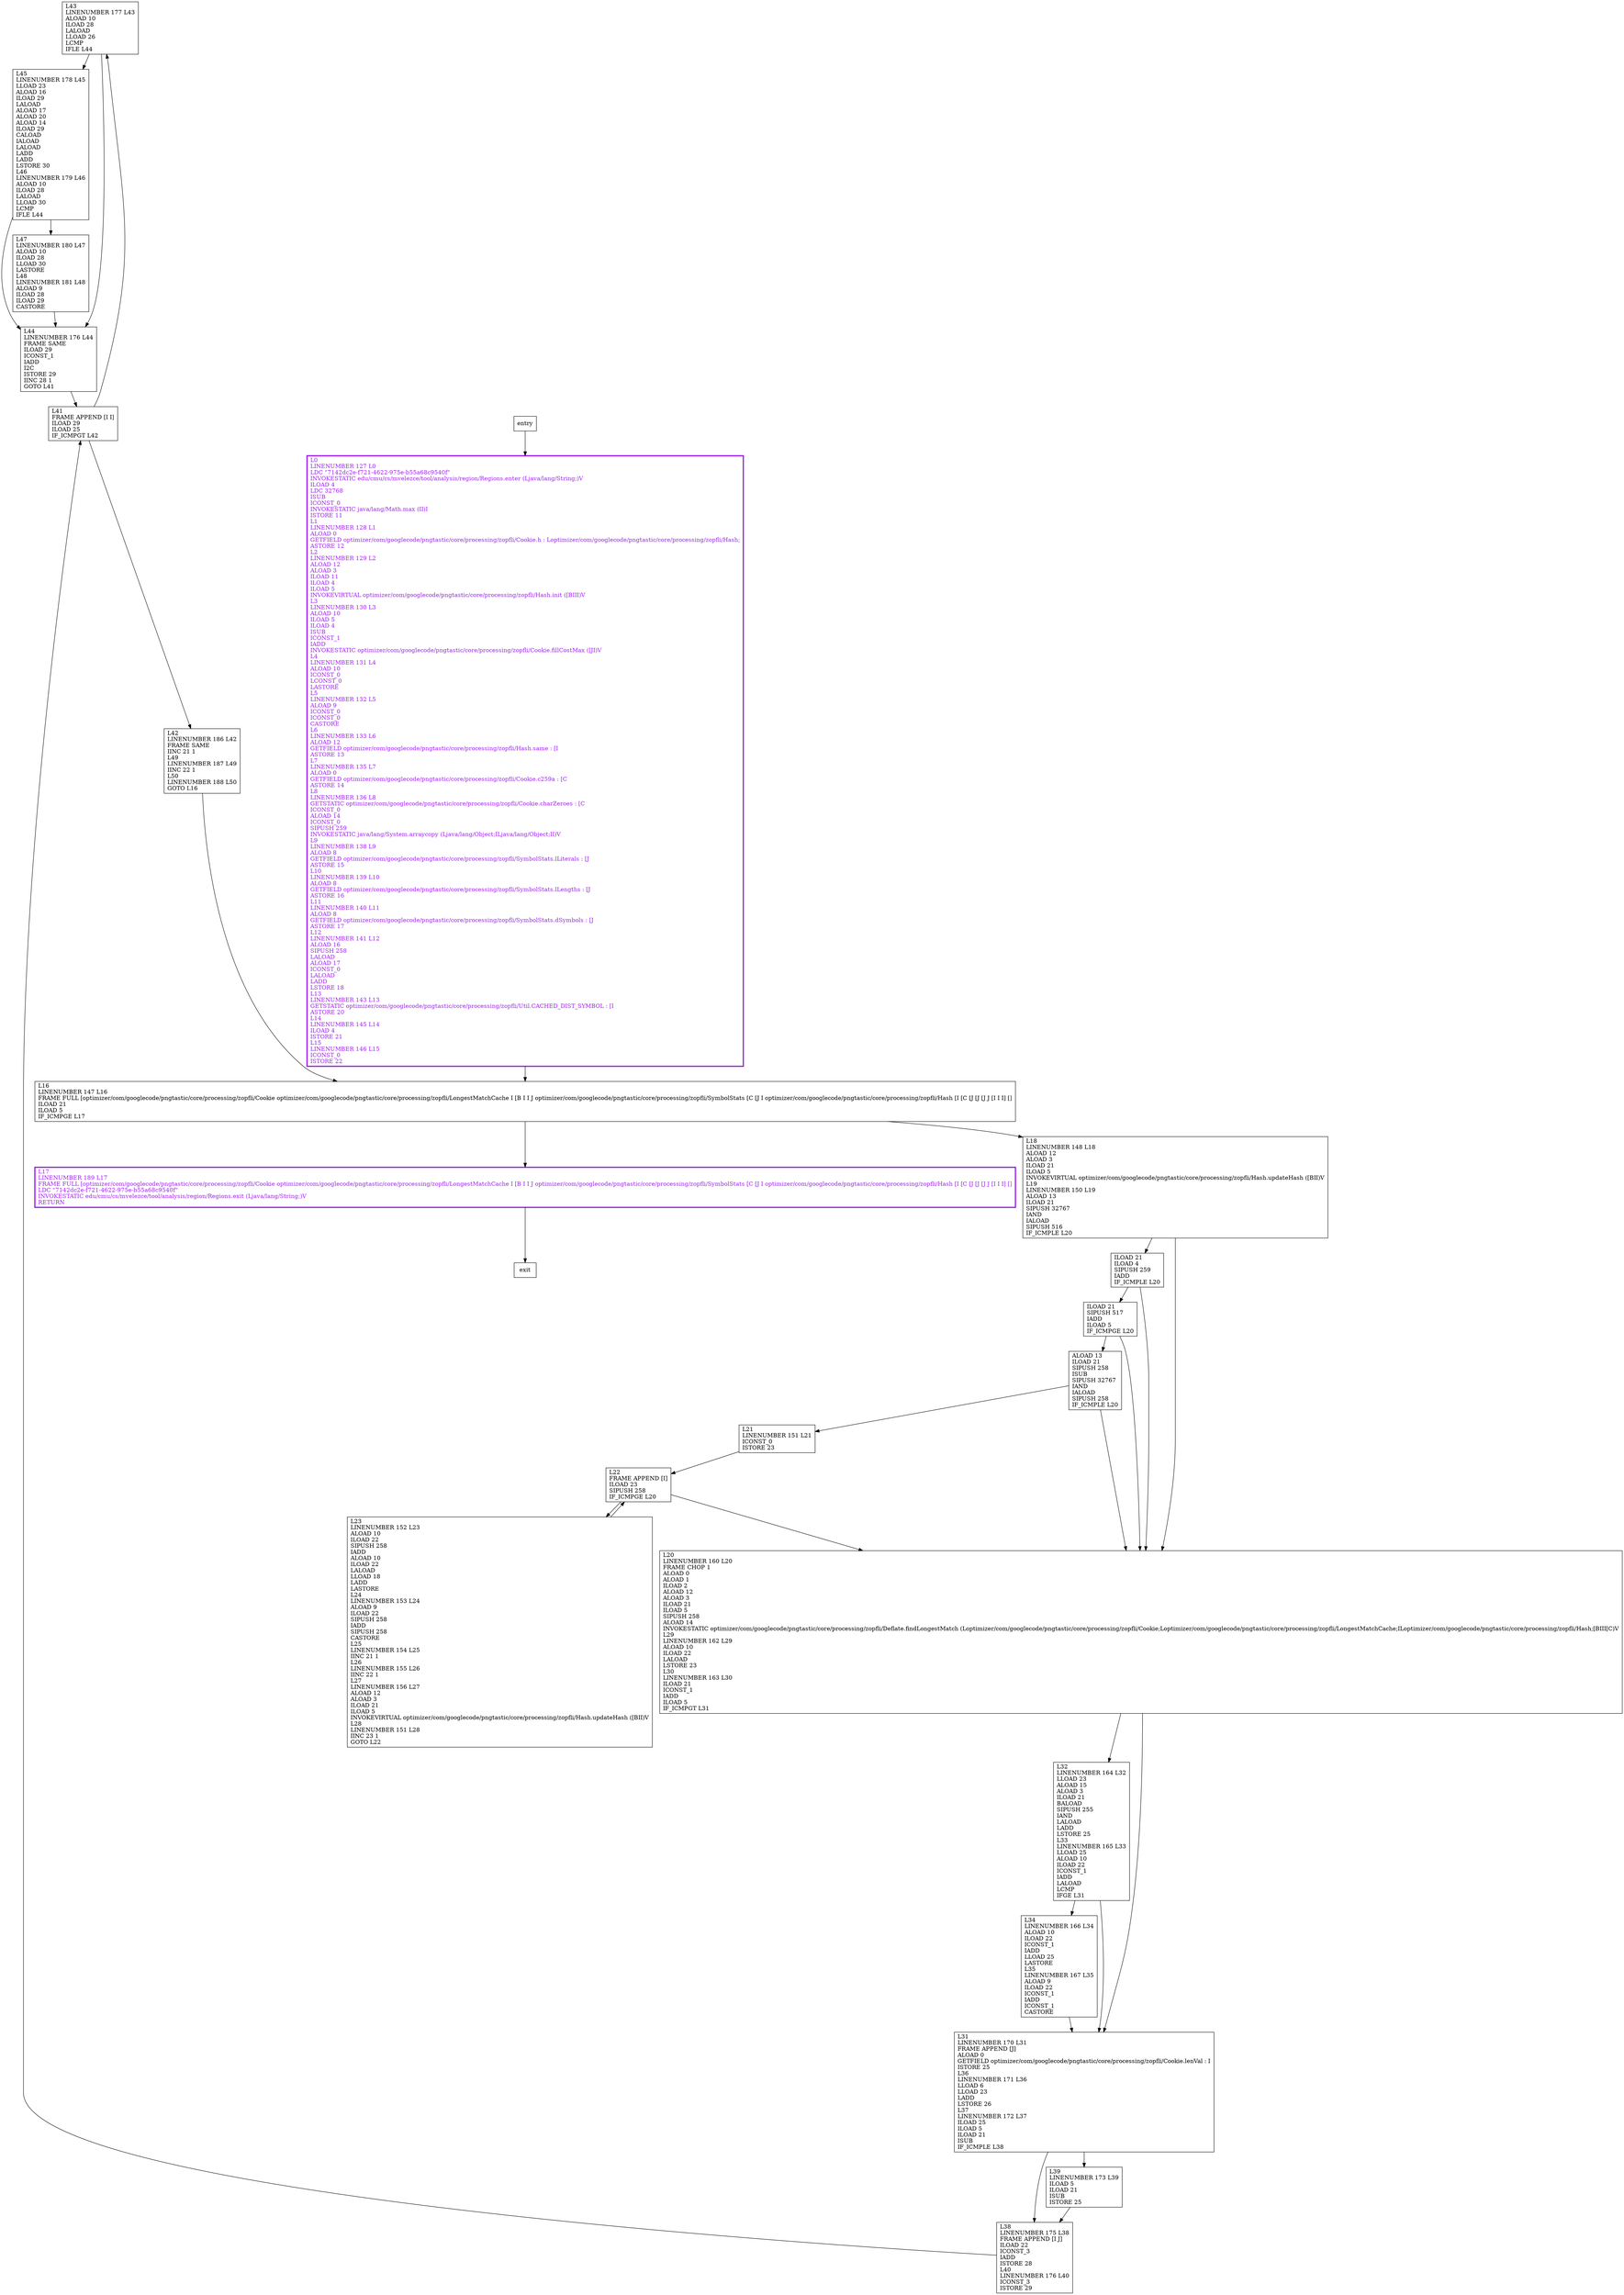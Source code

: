 digraph bestLengths {
node [shape=record];
1104213088 [label="L43\lLINENUMBER 177 L43\lALOAD 10\lILOAD 28\lLALOAD\lLLOAD 26\lLCMP\lIFLE L44\l"];
1512662362 [label="L32\lLINENUMBER 164 L32\lLLOAD 23\lALOAD 15\lALOAD 3\lILOAD 21\lBALOAD\lSIPUSH 255\lIAND\lLALOAD\lLADD\lLSTORE 25\lL33\lLINENUMBER 165 L33\lLLOAD 25\lALOAD 10\lILOAD 22\lICONST_1\lIADD\lLALOAD\lLCMP\lIFGE L31\l"];
451808693 [label="ILOAD 21\lILOAD 4\lSIPUSH 259\lIADD\lIF_ICMPLE L20\l"];
1476471574 [label="L34\lLINENUMBER 166 L34\lALOAD 10\lILOAD 22\lICONST_1\lIADD\lLLOAD 25\lLASTORE\lL35\lLINENUMBER 167 L35\lALOAD 9\lILOAD 22\lICONST_1\lIADD\lICONST_1\lCASTORE\l"];
20832303 [label="L22\lFRAME APPEND [I]\lILOAD 23\lSIPUSH 258\lIF_ICMPGE L20\l"];
30048800 [label="L39\lLINENUMBER 173 L39\lILOAD 5\lILOAD 21\lISUB\lISTORE 25\l"];
2065274597 [label="L31\lLINENUMBER 170 L31\lFRAME APPEND [J]\lALOAD 0\lGETFIELD optimizer/com/googlecode/pngtastic/core/processing/zopfli/Cookie.lenVal : I\lISTORE 25\lL36\lLINENUMBER 171 L36\lLLOAD 6\lLLOAD 23\lLADD\lLSTORE 26\lL37\lLINENUMBER 172 L37\lILOAD 25\lILOAD 5\lILOAD 21\lISUB\lIF_ICMPLE L38\l"];
1795982967 [label="L44\lLINENUMBER 176 L44\lFRAME SAME\lILOAD 29\lICONST_1\lIADD\lI2C\lISTORE 29\lIINC 28 1\lGOTO L41\l"];
919831713 [label="L38\lLINENUMBER 175 L38\lFRAME APPEND [I J]\lILOAD 22\lICONST_3\lIADD\lISTORE 28\lL40\lLINENUMBER 176 L40\lICONST_3\lISTORE 29\l"];
1048761012 [label="L45\lLINENUMBER 178 L45\lLLOAD 23\lALOAD 16\lILOAD 29\lLALOAD\lALOAD 17\lALOAD 20\lALOAD 14\lILOAD 29\lCALOAD\lIALOAD\lLALOAD\lLADD\lLADD\lLSTORE 30\lL46\lLINENUMBER 179 L46\lALOAD 10\lILOAD 28\lLALOAD\lLLOAD 30\lLCMP\lIFLE L44\l"];
1865166358 [label="L47\lLINENUMBER 180 L47\lALOAD 10\lILOAD 28\lLLOAD 30\lLASTORE\lL48\lLINENUMBER 181 L48\lALOAD 9\lILOAD 28\lILOAD 29\lCASTORE\l"];
657449717 [label="L20\lLINENUMBER 160 L20\lFRAME CHOP 1\lALOAD 0\lALOAD 1\lILOAD 2\lALOAD 12\lALOAD 3\lILOAD 21\lILOAD 5\lSIPUSH 258\lALOAD 14\lINVOKESTATIC optimizer/com/googlecode/pngtastic/core/processing/zopfli/Deflate.findLongestMatch (Loptimizer/com/googlecode/pngtastic/core/processing/zopfli/Cookie;Loptimizer/com/googlecode/pngtastic/core/processing/zopfli/LongestMatchCache;ILoptimizer/com/googlecode/pngtastic/core/processing/zopfli/Hash;[BIII[C)V\lL29\lLINENUMBER 162 L29\lALOAD 10\lILOAD 22\lLALOAD\lLSTORE 23\lL30\lLINENUMBER 163 L30\lILOAD 21\lICONST_1\lIADD\lILOAD 5\lIF_ICMPGT L31\l"];
978845893 [label="ALOAD 13\lILOAD 21\lSIPUSH 258\lISUB\lSIPUSH 32767\lIAND\lIALOAD\lSIPUSH 258\lIF_ICMPLE L20\l"];
648654877 [label="L16\lLINENUMBER 147 L16\lFRAME FULL [optimizer/com/googlecode/pngtastic/core/processing/zopfli/Cookie optimizer/com/googlecode/pngtastic/core/processing/zopfli/LongestMatchCache I [B I I J optimizer/com/googlecode/pngtastic/core/processing/zopfli/SymbolStats [C [J I optimizer/com/googlecode/pngtastic/core/processing/zopfli/Hash [I [C [J [J [J J [I I I] []\lILOAD 21\lILOAD 5\lIF_ICMPGE L17\l"];
1469415907 [label="L18\lLINENUMBER 148 L18\lALOAD 12\lALOAD 3\lILOAD 21\lILOAD 5\lINVOKEVIRTUAL optimizer/com/googlecode/pngtastic/core/processing/zopfli/Hash.updateHash ([BII)V\lL19\lLINENUMBER 150 L19\lALOAD 13\lILOAD 21\lSIPUSH 32767\lIAND\lIALOAD\lSIPUSH 516\lIF_ICMPLE L20\l"];
1094257560 [label="ILOAD 21\lSIPUSH 517\lIADD\lILOAD 5\lIF_ICMPGE L20\l"];
1647863089 [label="L21\lLINENUMBER 151 L21\lICONST_0\lISTORE 23\l"];
834766770 [label="L0\lLINENUMBER 127 L0\lLDC \"7142dc2e-f721-4622-975e-b55a68c9540f\"\lINVOKESTATIC edu/cmu/cs/mvelezce/tool/analysis/region/Regions.enter (Ljava/lang/String;)V\lILOAD 4\lLDC 32768\lISUB\lICONST_0\lINVOKESTATIC java/lang/Math.max (II)I\lISTORE 11\lL1\lLINENUMBER 128 L1\lALOAD 0\lGETFIELD optimizer/com/googlecode/pngtastic/core/processing/zopfli/Cookie.h : Loptimizer/com/googlecode/pngtastic/core/processing/zopfli/Hash;\lASTORE 12\lL2\lLINENUMBER 129 L2\lALOAD 12\lALOAD 3\lILOAD 11\lILOAD 4\lILOAD 5\lINVOKEVIRTUAL optimizer/com/googlecode/pngtastic/core/processing/zopfli/Hash.init ([BIII)V\lL3\lLINENUMBER 130 L3\lALOAD 10\lILOAD 5\lILOAD 4\lISUB\lICONST_1\lIADD\lINVOKESTATIC optimizer/com/googlecode/pngtastic/core/processing/zopfli/Cookie.fillCostMax ([JI)V\lL4\lLINENUMBER 131 L4\lALOAD 10\lICONST_0\lLCONST_0\lLASTORE\lL5\lLINENUMBER 132 L5\lALOAD 9\lICONST_0\lICONST_0\lCASTORE\lL6\lLINENUMBER 133 L6\lALOAD 12\lGETFIELD optimizer/com/googlecode/pngtastic/core/processing/zopfli/Hash.same : [I\lASTORE 13\lL7\lLINENUMBER 135 L7\lALOAD 0\lGETFIELD optimizer/com/googlecode/pngtastic/core/processing/zopfli/Cookie.c259a : [C\lASTORE 14\lL8\lLINENUMBER 136 L8\lGETSTATIC optimizer/com/googlecode/pngtastic/core/processing/zopfli/Cookie.charZeroes : [C\lICONST_0\lALOAD 14\lICONST_0\lSIPUSH 259\lINVOKESTATIC java/lang/System.arraycopy (Ljava/lang/Object;ILjava/lang/Object;II)V\lL9\lLINENUMBER 138 L9\lALOAD 8\lGETFIELD optimizer/com/googlecode/pngtastic/core/processing/zopfli/SymbolStats.lLiterals : [J\lASTORE 15\lL10\lLINENUMBER 139 L10\lALOAD 8\lGETFIELD optimizer/com/googlecode/pngtastic/core/processing/zopfli/SymbolStats.lLengths : [J\lASTORE 16\lL11\lLINENUMBER 140 L11\lALOAD 8\lGETFIELD optimizer/com/googlecode/pngtastic/core/processing/zopfli/SymbolStats.dSymbols : [J\lASTORE 17\lL12\lLINENUMBER 141 L12\lALOAD 16\lSIPUSH 258\lLALOAD\lALOAD 17\lICONST_0\lLALOAD\lLADD\lLSTORE 18\lL13\lLINENUMBER 143 L13\lGETSTATIC optimizer/com/googlecode/pngtastic/core/processing/zopfli/Util.CACHED_DIST_SYMBOL : [I\lASTORE 20\lL14\lLINENUMBER 145 L14\lILOAD 4\lISTORE 21\lL15\lLINENUMBER 146 L15\lICONST_0\lISTORE 22\l"];
147939174 [label="L23\lLINENUMBER 152 L23\lALOAD 10\lILOAD 22\lSIPUSH 258\lIADD\lALOAD 10\lILOAD 22\lLALOAD\lLLOAD 18\lLADD\lLASTORE\lL24\lLINENUMBER 153 L24\lALOAD 9\lILOAD 22\lSIPUSH 258\lIADD\lSIPUSH 258\lCASTORE\lL25\lLINENUMBER 154 L25\lIINC 21 1\lL26\lLINENUMBER 155 L26\lIINC 22 1\lL27\lLINENUMBER 156 L27\lALOAD 12\lALOAD 3\lILOAD 21\lILOAD 5\lINVOKEVIRTUAL optimizer/com/googlecode/pngtastic/core/processing/zopfli/Hash.updateHash ([BII)V\lL28\lLINENUMBER 151 L28\lIINC 23 1\lGOTO L22\l"];
282604790 [label="L42\lLINENUMBER 186 L42\lFRAME SAME\lIINC 21 1\lL49\lLINENUMBER 187 L49\lIINC 22 1\lL50\lLINENUMBER 188 L50\lGOTO L16\l"];
697939047 [label="L41\lFRAME APPEND [I I]\lILOAD 29\lILOAD 25\lIF_ICMPGT L42\l"];
1099121145 [label="L17\lLINENUMBER 189 L17\lFRAME FULL [optimizer/com/googlecode/pngtastic/core/processing/zopfli/Cookie optimizer/com/googlecode/pngtastic/core/processing/zopfli/LongestMatchCache I [B I I J optimizer/com/googlecode/pngtastic/core/processing/zopfli/SymbolStats [C [J I optimizer/com/googlecode/pngtastic/core/processing/zopfli/Hash [I [C [J [J [J J [I I I] []\lLDC \"7142dc2e-f721-4622-975e-b55a68c9540f\"\lINVOKESTATIC edu/cmu/cs/mvelezce/tool/analysis/region/Regions.exit (Ljava/lang/String;)V\lRETURN\l"];
entry;
exit;
1104213088 -> 1795982967;
1104213088 -> 1048761012;
1512662362 -> 1476471574;
1512662362 -> 2065274597;
451808693 -> 1094257560;
451808693 -> 657449717;
1476471574 -> 2065274597;
30048800 -> 919831713;
1865166358 -> 1795982967;
1647863089 -> 20832303;
834766770 -> 648654877;
20832303 -> 147939174;
20832303 -> 657449717;
2065274597 -> 30048800;
2065274597 -> 919831713;
1795982967 -> 697939047;
919831713 -> 697939047;
1048761012 -> 1795982967;
1048761012 -> 1865166358;
657449717 -> 1512662362;
657449717 -> 2065274597;
978845893 -> 1647863089;
978845893 -> 657449717;
648654877 -> 1469415907;
648654877 -> 1099121145;
entry -> 834766770;
1469415907 -> 451808693;
1469415907 -> 657449717;
1094257560 -> 657449717;
1094257560 -> 978845893;
147939174 -> 20832303;
282604790 -> 648654877;
697939047 -> 1104213088;
697939047 -> 282604790;
1099121145 -> exit;
834766770[fontcolor="purple", penwidth=3, color="purple"];
1099121145[fontcolor="purple", penwidth=3, color="purple"];
}
